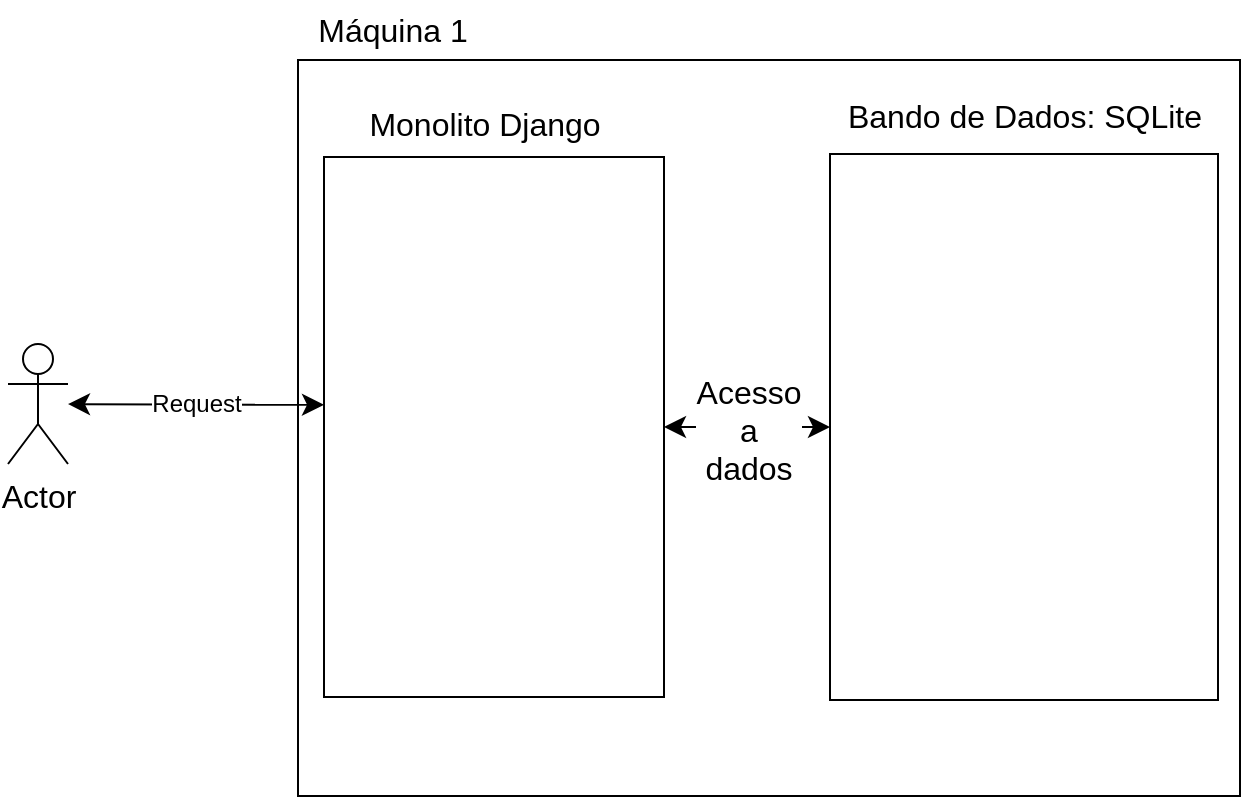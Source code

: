 <mxfile version="21.7.5" type="device">
  <diagram name="Page-1" id="mEC1wjehNhwt8kY1J-iv">
    <mxGraphModel dx="1779" dy="1238" grid="0" gridSize="10" guides="1" tooltips="1" connect="1" arrows="1" fold="1" page="0" pageScale="1" pageWidth="850" pageHeight="1100" math="0" shadow="0">
      <root>
        <mxCell id="0" />
        <mxCell id="1" parent="0" />
        <mxCell id="SXUldga6FiN77-5fcmHl-1" value="" style="rounded=0;whiteSpace=wrap;html=1;fontSize=16;" vertex="1" parent="1">
          <mxGeometry x="-82" y="-39" width="471" height="368" as="geometry" />
        </mxCell>
        <mxCell id="SXUldga6FiN77-5fcmHl-2" value="Máquina 1" style="text;html=1;strokeColor=none;fillColor=none;align=center;verticalAlign=middle;whiteSpace=wrap;rounded=0;fontSize=16;" vertex="1" parent="1">
          <mxGeometry x="-79" y="-69" width="89" height="30" as="geometry" />
        </mxCell>
        <mxCell id="SXUldga6FiN77-5fcmHl-3" value="" style="rounded=0;whiteSpace=wrap;html=1;fontSize=16;" vertex="1" parent="1">
          <mxGeometry x="-69" y="9.5" width="170" height="270" as="geometry" />
        </mxCell>
        <mxCell id="SXUldga6FiN77-5fcmHl-4" value="Monolito Django" style="text;html=1;strokeColor=none;fillColor=none;align=center;verticalAlign=middle;whiteSpace=wrap;rounded=0;fontSize=16;" vertex="1" parent="1">
          <mxGeometry x="-104" y="-22" width="231" height="30" as="geometry" />
        </mxCell>
        <mxCell id="SXUldga6FiN77-5fcmHl-5" value="" style="rounded=0;whiteSpace=wrap;html=1;fontSize=16;" vertex="1" parent="1">
          <mxGeometry x="184" y="8" width="194" height="273" as="geometry" />
        </mxCell>
        <mxCell id="SXUldga6FiN77-5fcmHl-6" value="Bando de Dados: SQLite" style="text;html=1;strokeColor=none;fillColor=none;align=center;verticalAlign=middle;whiteSpace=wrap;rounded=0;fontSize=16;" vertex="1" parent="1">
          <mxGeometry x="184" y="-26" width="195" height="30" as="geometry" />
        </mxCell>
        <mxCell id="SXUldga6FiN77-5fcmHl-7" value="Actor" style="shape=umlActor;verticalLabelPosition=bottom;verticalAlign=top;html=1;outlineConnect=0;fontSize=16;" vertex="1" parent="1">
          <mxGeometry x="-227" y="103" width="30" height="60" as="geometry" />
        </mxCell>
        <mxCell id="SXUldga6FiN77-5fcmHl-9" value="Request" style="endArrow=classic;startArrow=classic;html=1;rounded=0;fontSize=12;startSize=8;endSize=8;curved=1;entryX=0;entryY=0.459;entryDx=0;entryDy=0;entryPerimeter=0;" edge="1" parent="1" source="SXUldga6FiN77-5fcmHl-7" target="SXUldga6FiN77-5fcmHl-3">
          <mxGeometry width="50" height="50" relative="1" as="geometry">
            <mxPoint x="-351" y="105" as="sourcePoint" />
            <mxPoint x="-301" y="55" as="targetPoint" />
          </mxGeometry>
        </mxCell>
        <mxCell id="SXUldga6FiN77-5fcmHl-10" value="" style="endArrow=classic;startArrow=classic;html=1;rounded=0;fontSize=12;startSize=8;endSize=8;curved=1;exitX=1;exitY=0.5;exitDx=0;exitDy=0;entryX=0;entryY=0.5;entryDx=0;entryDy=0;" edge="1" parent="1" source="SXUldga6FiN77-5fcmHl-3" target="SXUldga6FiN77-5fcmHl-5">
          <mxGeometry width="50" height="50" relative="1" as="geometry">
            <mxPoint x="175" y="225" as="sourcePoint" />
            <mxPoint x="225" y="175" as="targetPoint" />
          </mxGeometry>
        </mxCell>
        <mxCell id="SXUldga6FiN77-5fcmHl-12" value="Acesso&lt;br&gt;a &lt;br&gt;dados" style="edgeLabel;html=1;align=center;verticalAlign=middle;resizable=0;points=[];fontSize=16;" vertex="1" connectable="0" parent="SXUldga6FiN77-5fcmHl-10">
          <mxGeometry x="0.015" relative="1" as="geometry">
            <mxPoint y="1" as="offset" />
          </mxGeometry>
        </mxCell>
      </root>
    </mxGraphModel>
  </diagram>
</mxfile>
